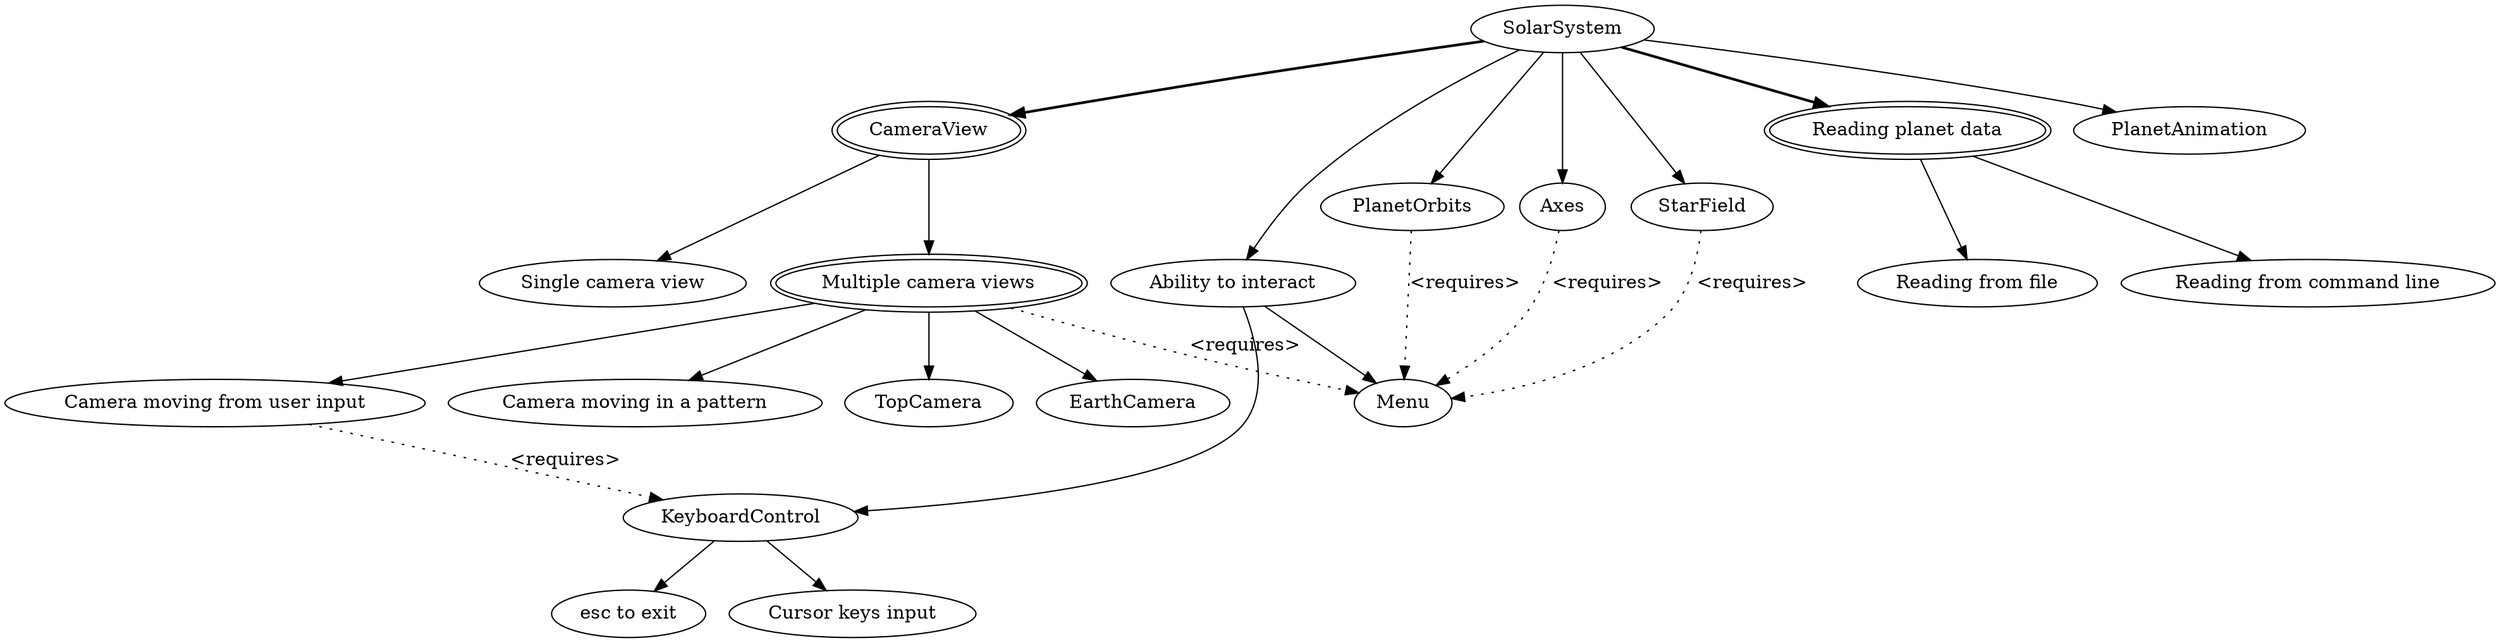 
digraph G{
CameraView [peripheries=2];
A [label="Reading planet data", peripheries=2];
B [label="Ability to interact"];
C [label="Single camera view"];
D [label="Multiple camera views", peripheries=2];
E [label="Camera moving in a pattern"];
F [label="Camera moving from user input"];
G [label="Reading from file"];
H [label="Reading from command line"];
I [label="esc to exit"];
J [label="Cursor keys input"];
B -> KeyboardControl;
SolarSystem -> A [style=bold];
SolarSystem -> PlanetAnimation;
SolarSystem -> PlanetOrbits;
SolarSystem -> CameraView [style=bold];
B -> Menu;
SolarSystem -> B;
SolarSystem -> Axes;
SolarSystem -> StarField;
CameraView -> C;
CameraView -> D;
D -> Menu [style=dotted, label="<requires>"];
PlanetOrbits -> Menu [style=dotted, label="<requires>"];
D -> TopCamera;
D -> EarthCamera;
D -> E;
D -> F;
F -> KeyboardControl [style=dotted, label="<requires>"];
Axes -> Menu [style=dotted, label="<requires>"];
StarField -> Menu [style=dotted, label="<requires>"];
A -> G;
A -> H;
KeyboardControl -> I;
KeyboardControl -> J;
}
